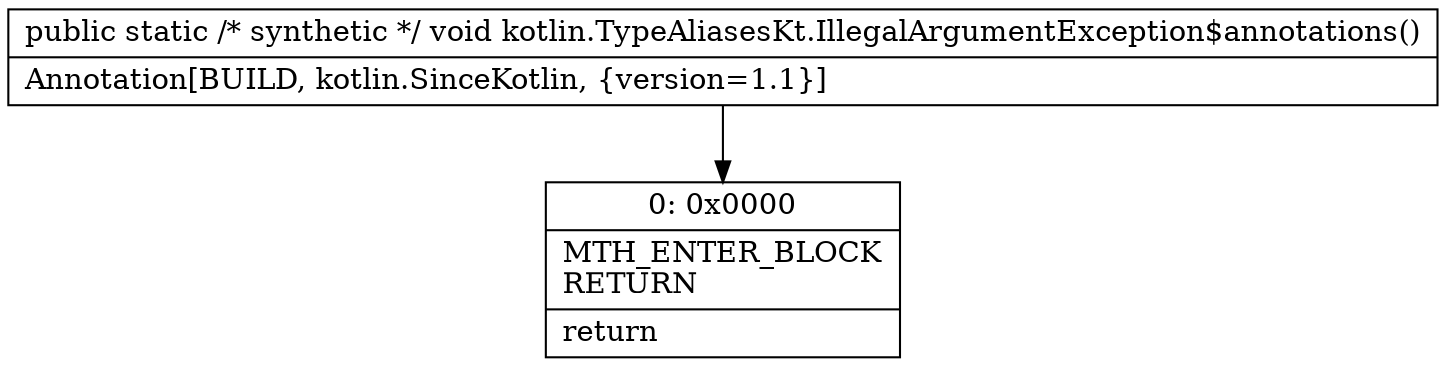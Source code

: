 digraph "CFG forkotlin.TypeAliasesKt.IllegalArgumentException$annotations()V" {
Node_0 [shape=record,label="{0\:\ 0x0000|MTH_ENTER_BLOCK\lRETURN\l|return\l}"];
MethodNode[shape=record,label="{public static \/* synthetic *\/ void kotlin.TypeAliasesKt.IllegalArgumentException$annotations()  | Annotation[BUILD, kotlin.SinceKotlin, \{version=1.1\}]\l}"];
MethodNode -> Node_0;
}


